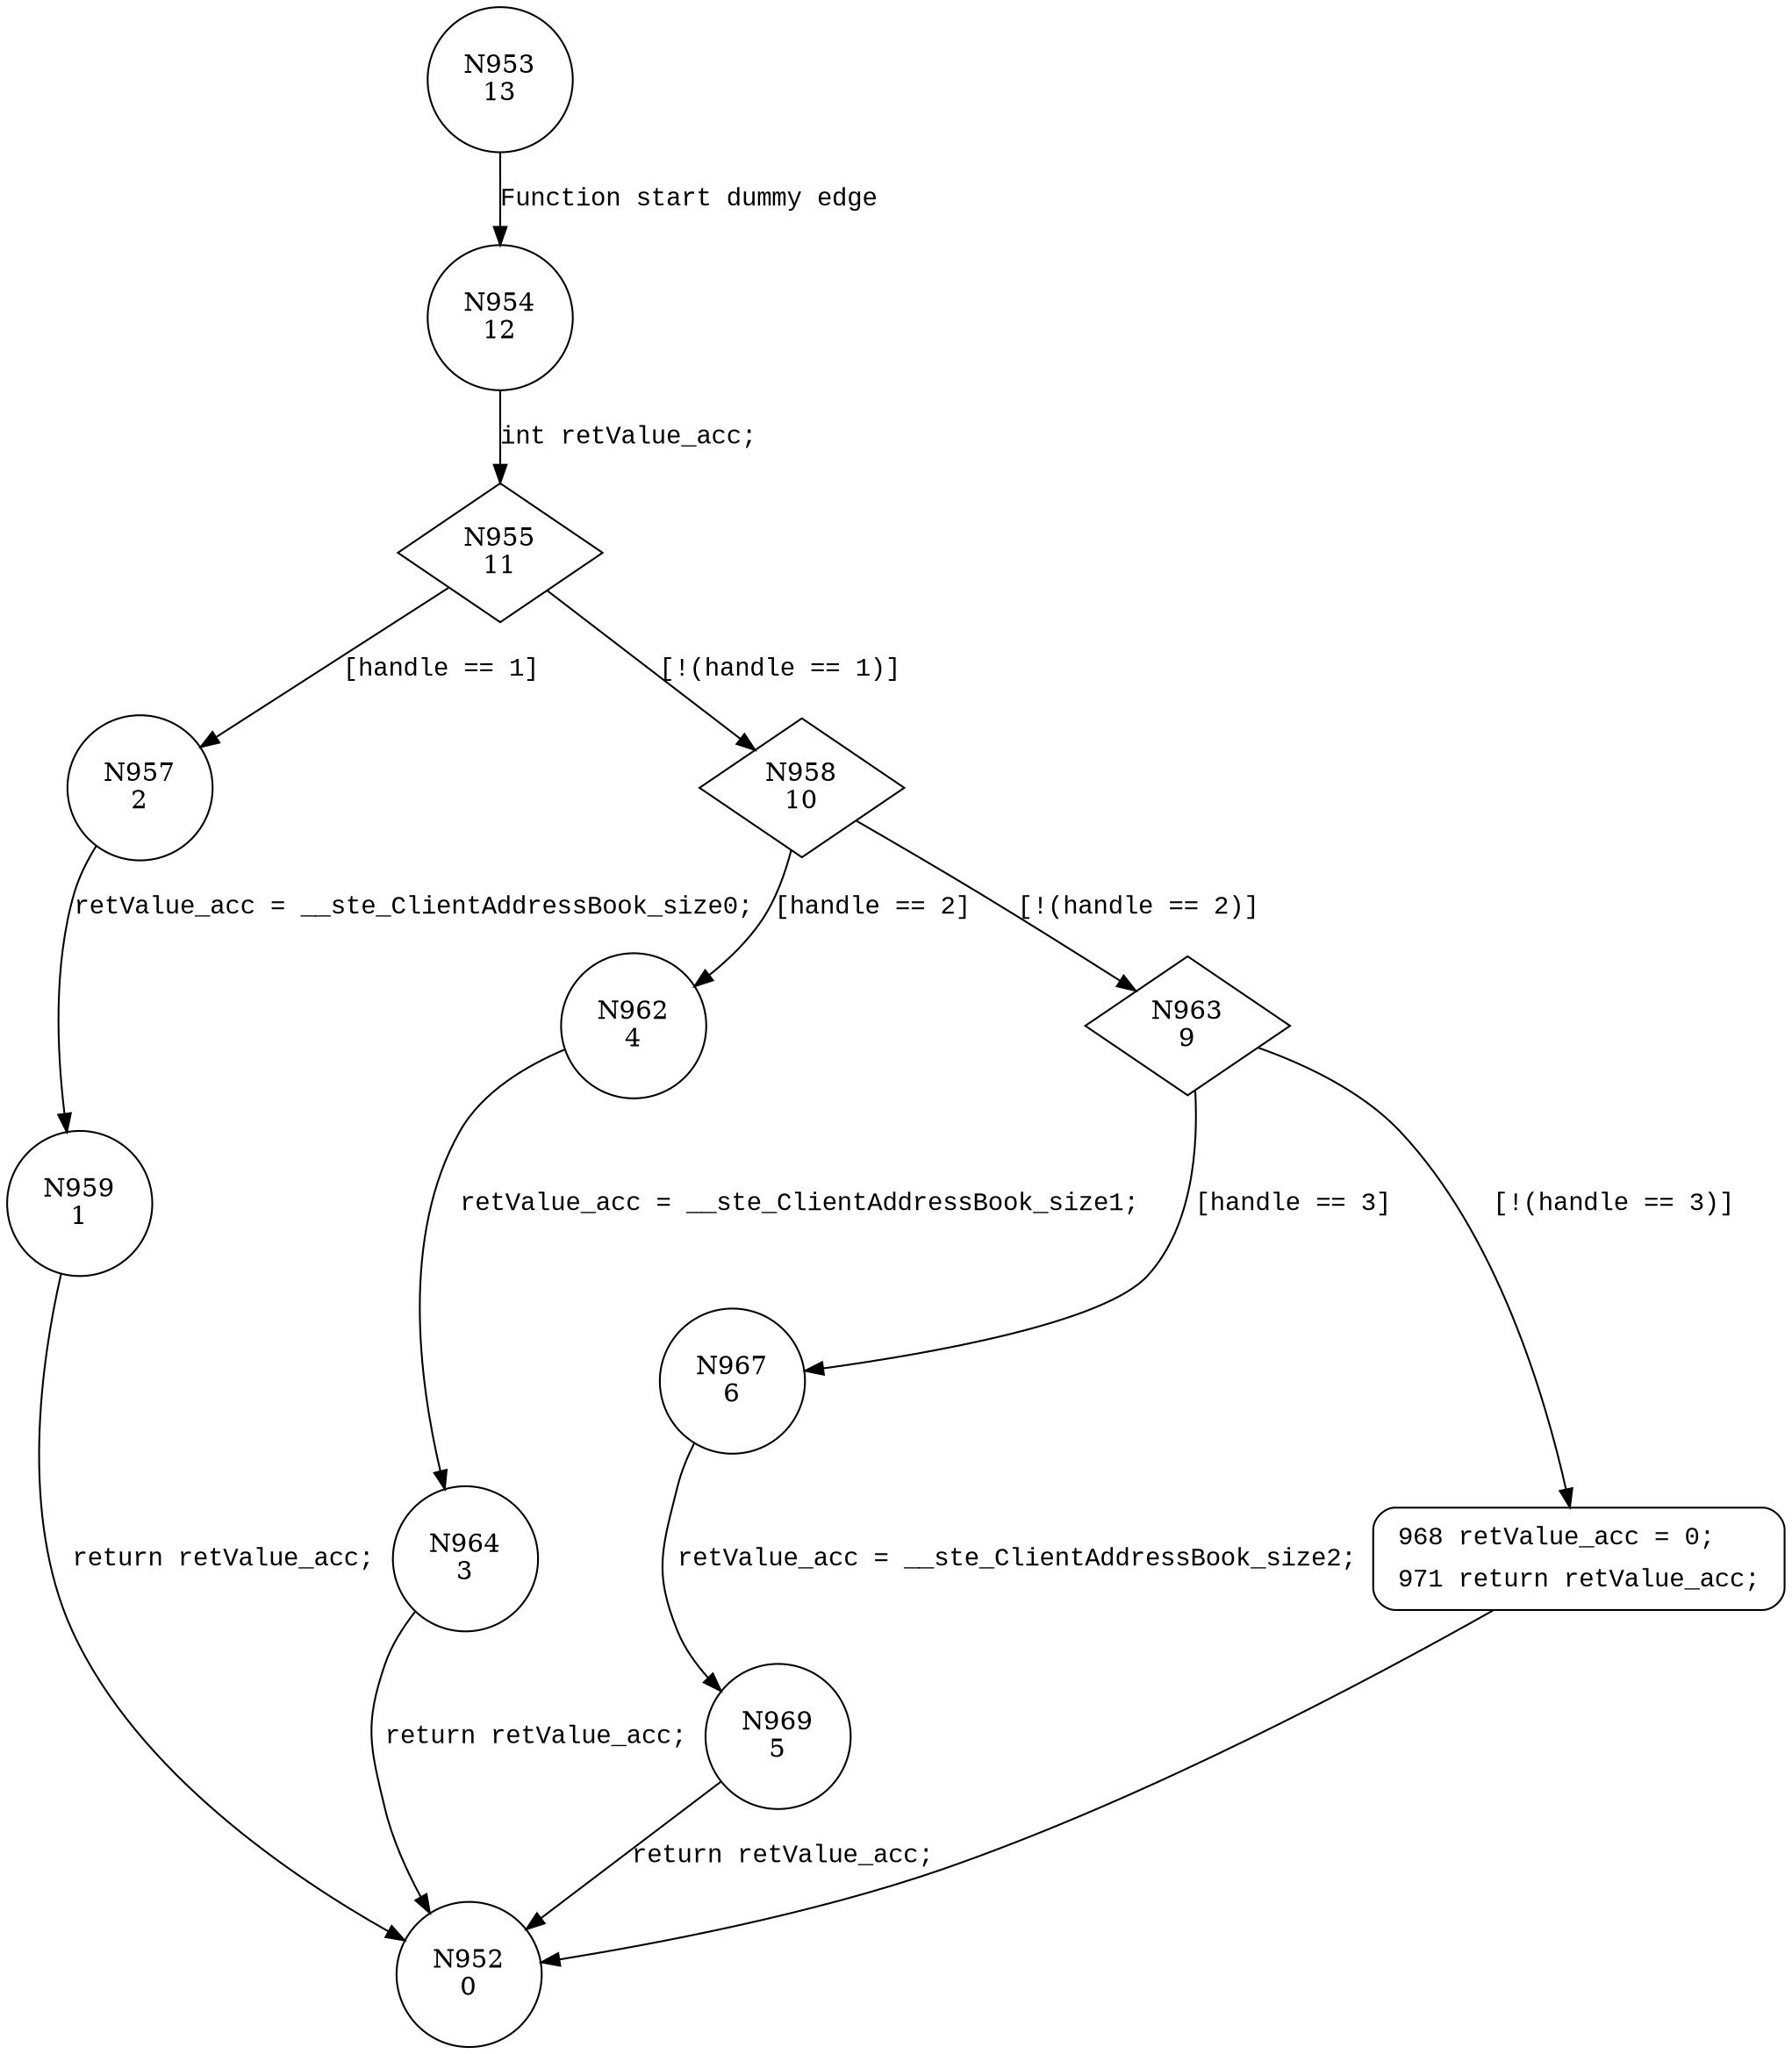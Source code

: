 digraph getClientAddressBookSize {
953 [shape="circle" label="N953\n13"]
954 [shape="circle" label="N954\n12"]
955 [shape="diamond" label="N955\n11"]
957 [shape="circle" label="N957\n2"]
958 [shape="diamond" label="N958\n10"]
962 [shape="circle" label="N962\n4"]
963 [shape="diamond" label="N963\n9"]
967 [shape="circle" label="N967\n6"]
968 [shape="circle" label="N968\n8"]
969 [shape="circle" label="N969\n5"]
964 [shape="circle" label="N964\n3"]
959 [shape="circle" label="N959\n1"]
952 [shape="circle" label="N952\n0"]
968 [style="filled,bold" penwidth="1" fillcolor="white" fontname="Courier New" shape="Mrecord" label=<<table border="0" cellborder="0" cellpadding="3" bgcolor="white"><tr><td align="right">968</td><td align="left">retValue_acc = 0;</td></tr><tr><td align="right">971</td><td align="left">return retValue_acc;</td></tr></table>>]
968 -> 952[label=""]
953 -> 954 [label="Function start dummy edge" fontname="Courier New"]
955 -> 957 [label="[handle == 1]" fontname="Courier New"]
955 -> 958 [label="[!(handle == 1)]" fontname="Courier New"]
958 -> 962 [label="[handle == 2]" fontname="Courier New"]
958 -> 963 [label="[!(handle == 2)]" fontname="Courier New"]
963 -> 967 [label="[handle == 3]" fontname="Courier New"]
963 -> 968 [label="[!(handle == 3)]" fontname="Courier New"]
967 -> 969 [label="retValue_acc = __ste_ClientAddressBook_size2;" fontname="Courier New"]
962 -> 964 [label="retValue_acc = __ste_ClientAddressBook_size1;" fontname="Courier New"]
957 -> 959 [label="retValue_acc = __ste_ClientAddressBook_size0;" fontname="Courier New"]
954 -> 955 [label="int retValue_acc;" fontname="Courier New"]
969 -> 952 [label="return retValue_acc;" fontname="Courier New"]
964 -> 952 [label="return retValue_acc;" fontname="Courier New"]
959 -> 952 [label="return retValue_acc;" fontname="Courier New"]
}